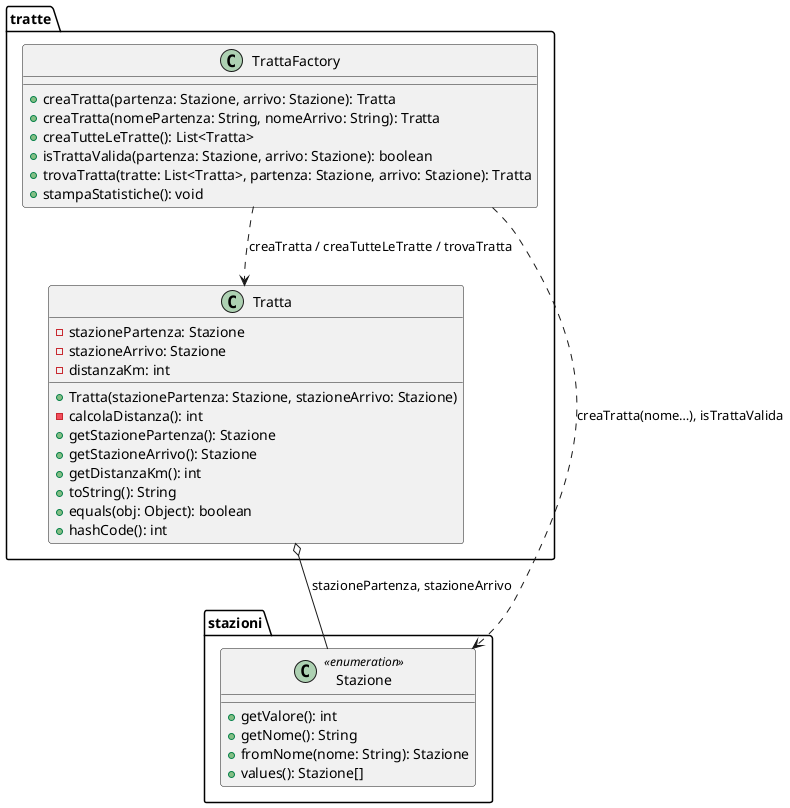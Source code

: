 @startuml
package tratte {

  class Tratta {
    - stazionePartenza: Stazione
    - stazioneArrivo: Stazione
    - distanzaKm: int
    + Tratta(stazionePartenza: Stazione, stazioneArrivo: Stazione)
    - calcolaDistanza(): int
    + getStazionePartenza(): Stazione
    + getStazioneArrivo(): Stazione
    + getDistanzaKm(): int
    + toString(): String
    + equals(obj: Object): boolean
    + hashCode(): int
  }

  class TrattaFactory {
    + creaTratta(partenza: Stazione, arrivo: Stazione): Tratta
    + creaTratta(nomePartenza: String, nomeArrivo: String): Tratta
    + creaTutteLeTratte(): List<Tratta>
    + isTrattaValida(partenza: Stazione, arrivo: Stazione): boolean
    + trovaTratta(tratte: List<Tratta>, partenza: Stazione, arrivo: Stazione): Tratta
    + stampaStatistiche(): void
  }
}

' Rappresentazione semplificata della classe esterna Stazione
package stazioni{
    class Stazione <<enumeration>> {
      + getValore(): int
      + getNome(): String
      + fromNome(nome: String): Stazione
      + values(): Stazione[]
    }
}

' Relazioni
Tratta o-- Stazione : stazionePartenza, stazioneArrivo
TrattaFactory ..> Tratta : creaTratta / creaTutteLeTratte / trovaTratta
TrattaFactory ..> Stazione : creaTratta(nome…), isTrattaValida

@enduml
